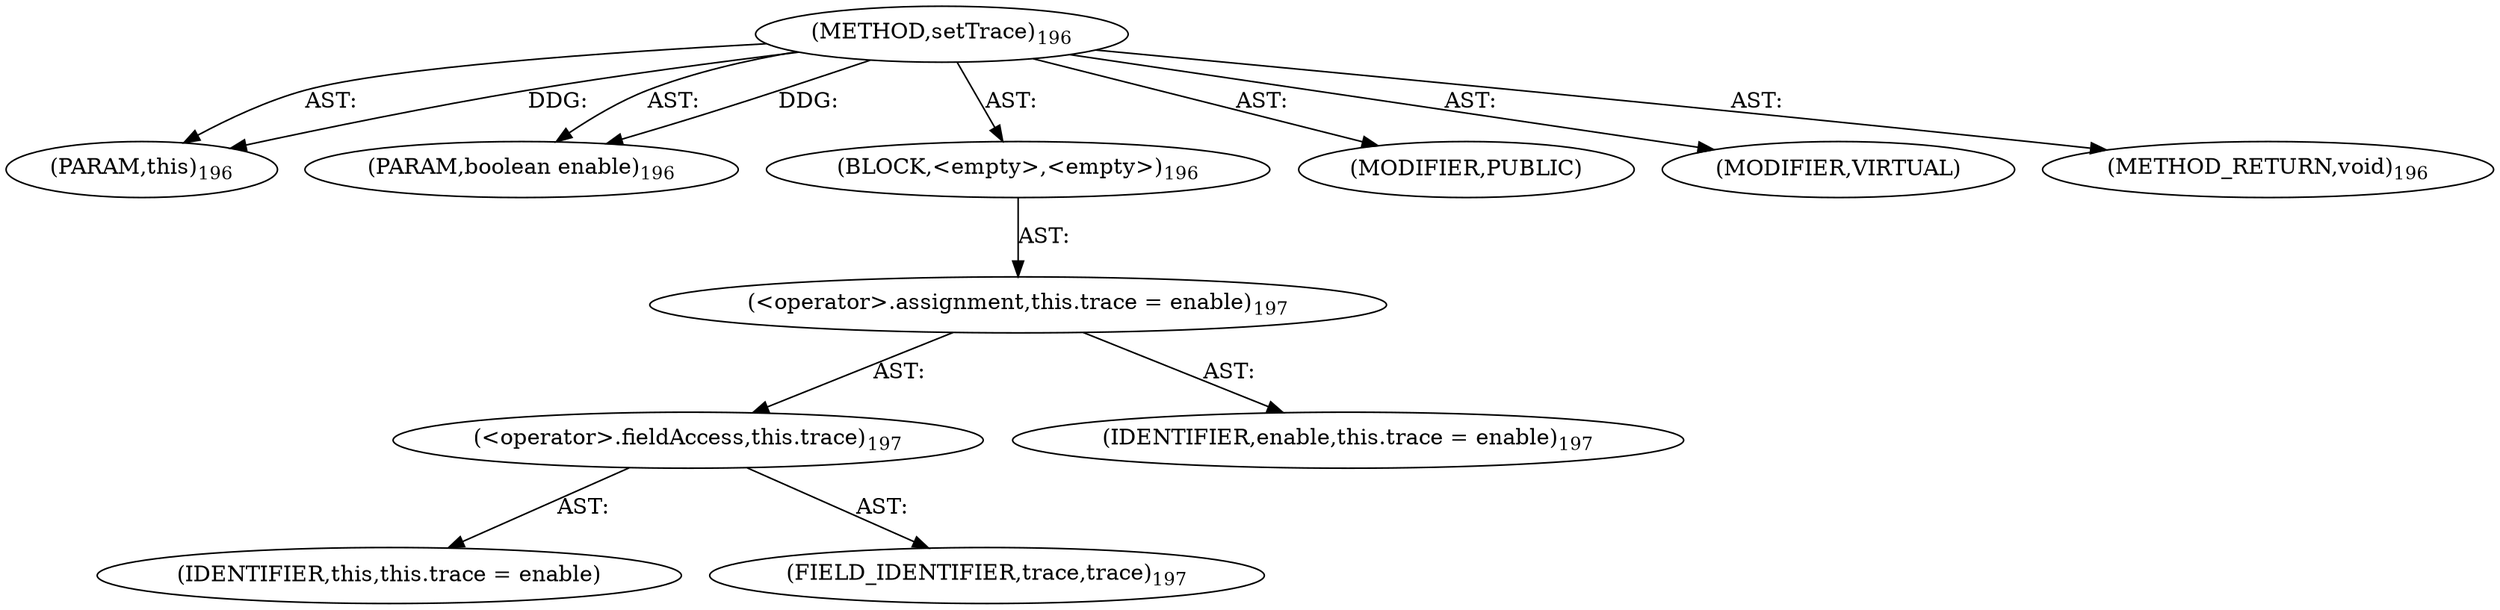 digraph "setTrace" {  
"111669149704" [label = <(METHOD,setTrace)<SUB>196</SUB>> ]
"115964117016" [label = <(PARAM,this)<SUB>196</SUB>> ]
"115964117017" [label = <(PARAM,boolean enable)<SUB>196</SUB>> ]
"25769803786" [label = <(BLOCK,&lt;empty&gt;,&lt;empty&gt;)<SUB>196</SUB>> ]
"30064771122" [label = <(&lt;operator&gt;.assignment,this.trace = enable)<SUB>197</SUB>> ]
"30064771123" [label = <(&lt;operator&gt;.fieldAccess,this.trace)<SUB>197</SUB>> ]
"68719476798" [label = <(IDENTIFIER,this,this.trace = enable)> ]
"55834574865" [label = <(FIELD_IDENTIFIER,trace,trace)<SUB>197</SUB>> ]
"68719476799" [label = <(IDENTIFIER,enable,this.trace = enable)<SUB>197</SUB>> ]
"133143986206" [label = <(MODIFIER,PUBLIC)> ]
"133143986207" [label = <(MODIFIER,VIRTUAL)> ]
"128849018888" [label = <(METHOD_RETURN,void)<SUB>196</SUB>> ]
  "111669149704" -> "115964117016"  [ label = "AST: "] 
  "111669149704" -> "115964117017"  [ label = "AST: "] 
  "111669149704" -> "25769803786"  [ label = "AST: "] 
  "111669149704" -> "133143986206"  [ label = "AST: "] 
  "111669149704" -> "133143986207"  [ label = "AST: "] 
  "111669149704" -> "128849018888"  [ label = "AST: "] 
  "25769803786" -> "30064771122"  [ label = "AST: "] 
  "30064771122" -> "30064771123"  [ label = "AST: "] 
  "30064771122" -> "68719476799"  [ label = "AST: "] 
  "30064771123" -> "68719476798"  [ label = "AST: "] 
  "30064771123" -> "55834574865"  [ label = "AST: "] 
  "111669149704" -> "115964117016"  [ label = "DDG: "] 
  "111669149704" -> "115964117017"  [ label = "DDG: "] 
}
